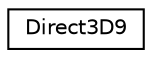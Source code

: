 digraph "クラス階層図"
{
 // LATEX_PDF_SIZE
  edge [fontname="Helvetica",fontsize="10",labelfontname="Helvetica",labelfontsize="10"];
  node [fontname="Helvetica",fontsize="10",shape=record];
  rankdir="LR";
  Node0 [label="Direct3D9",height=0.2,width=0.4,color="black", fillcolor="white", style="filled",URL="$class_direct3_d9.html",tooltip="Direct3D9周りを整理するクラス(シングルトン)"];
}
